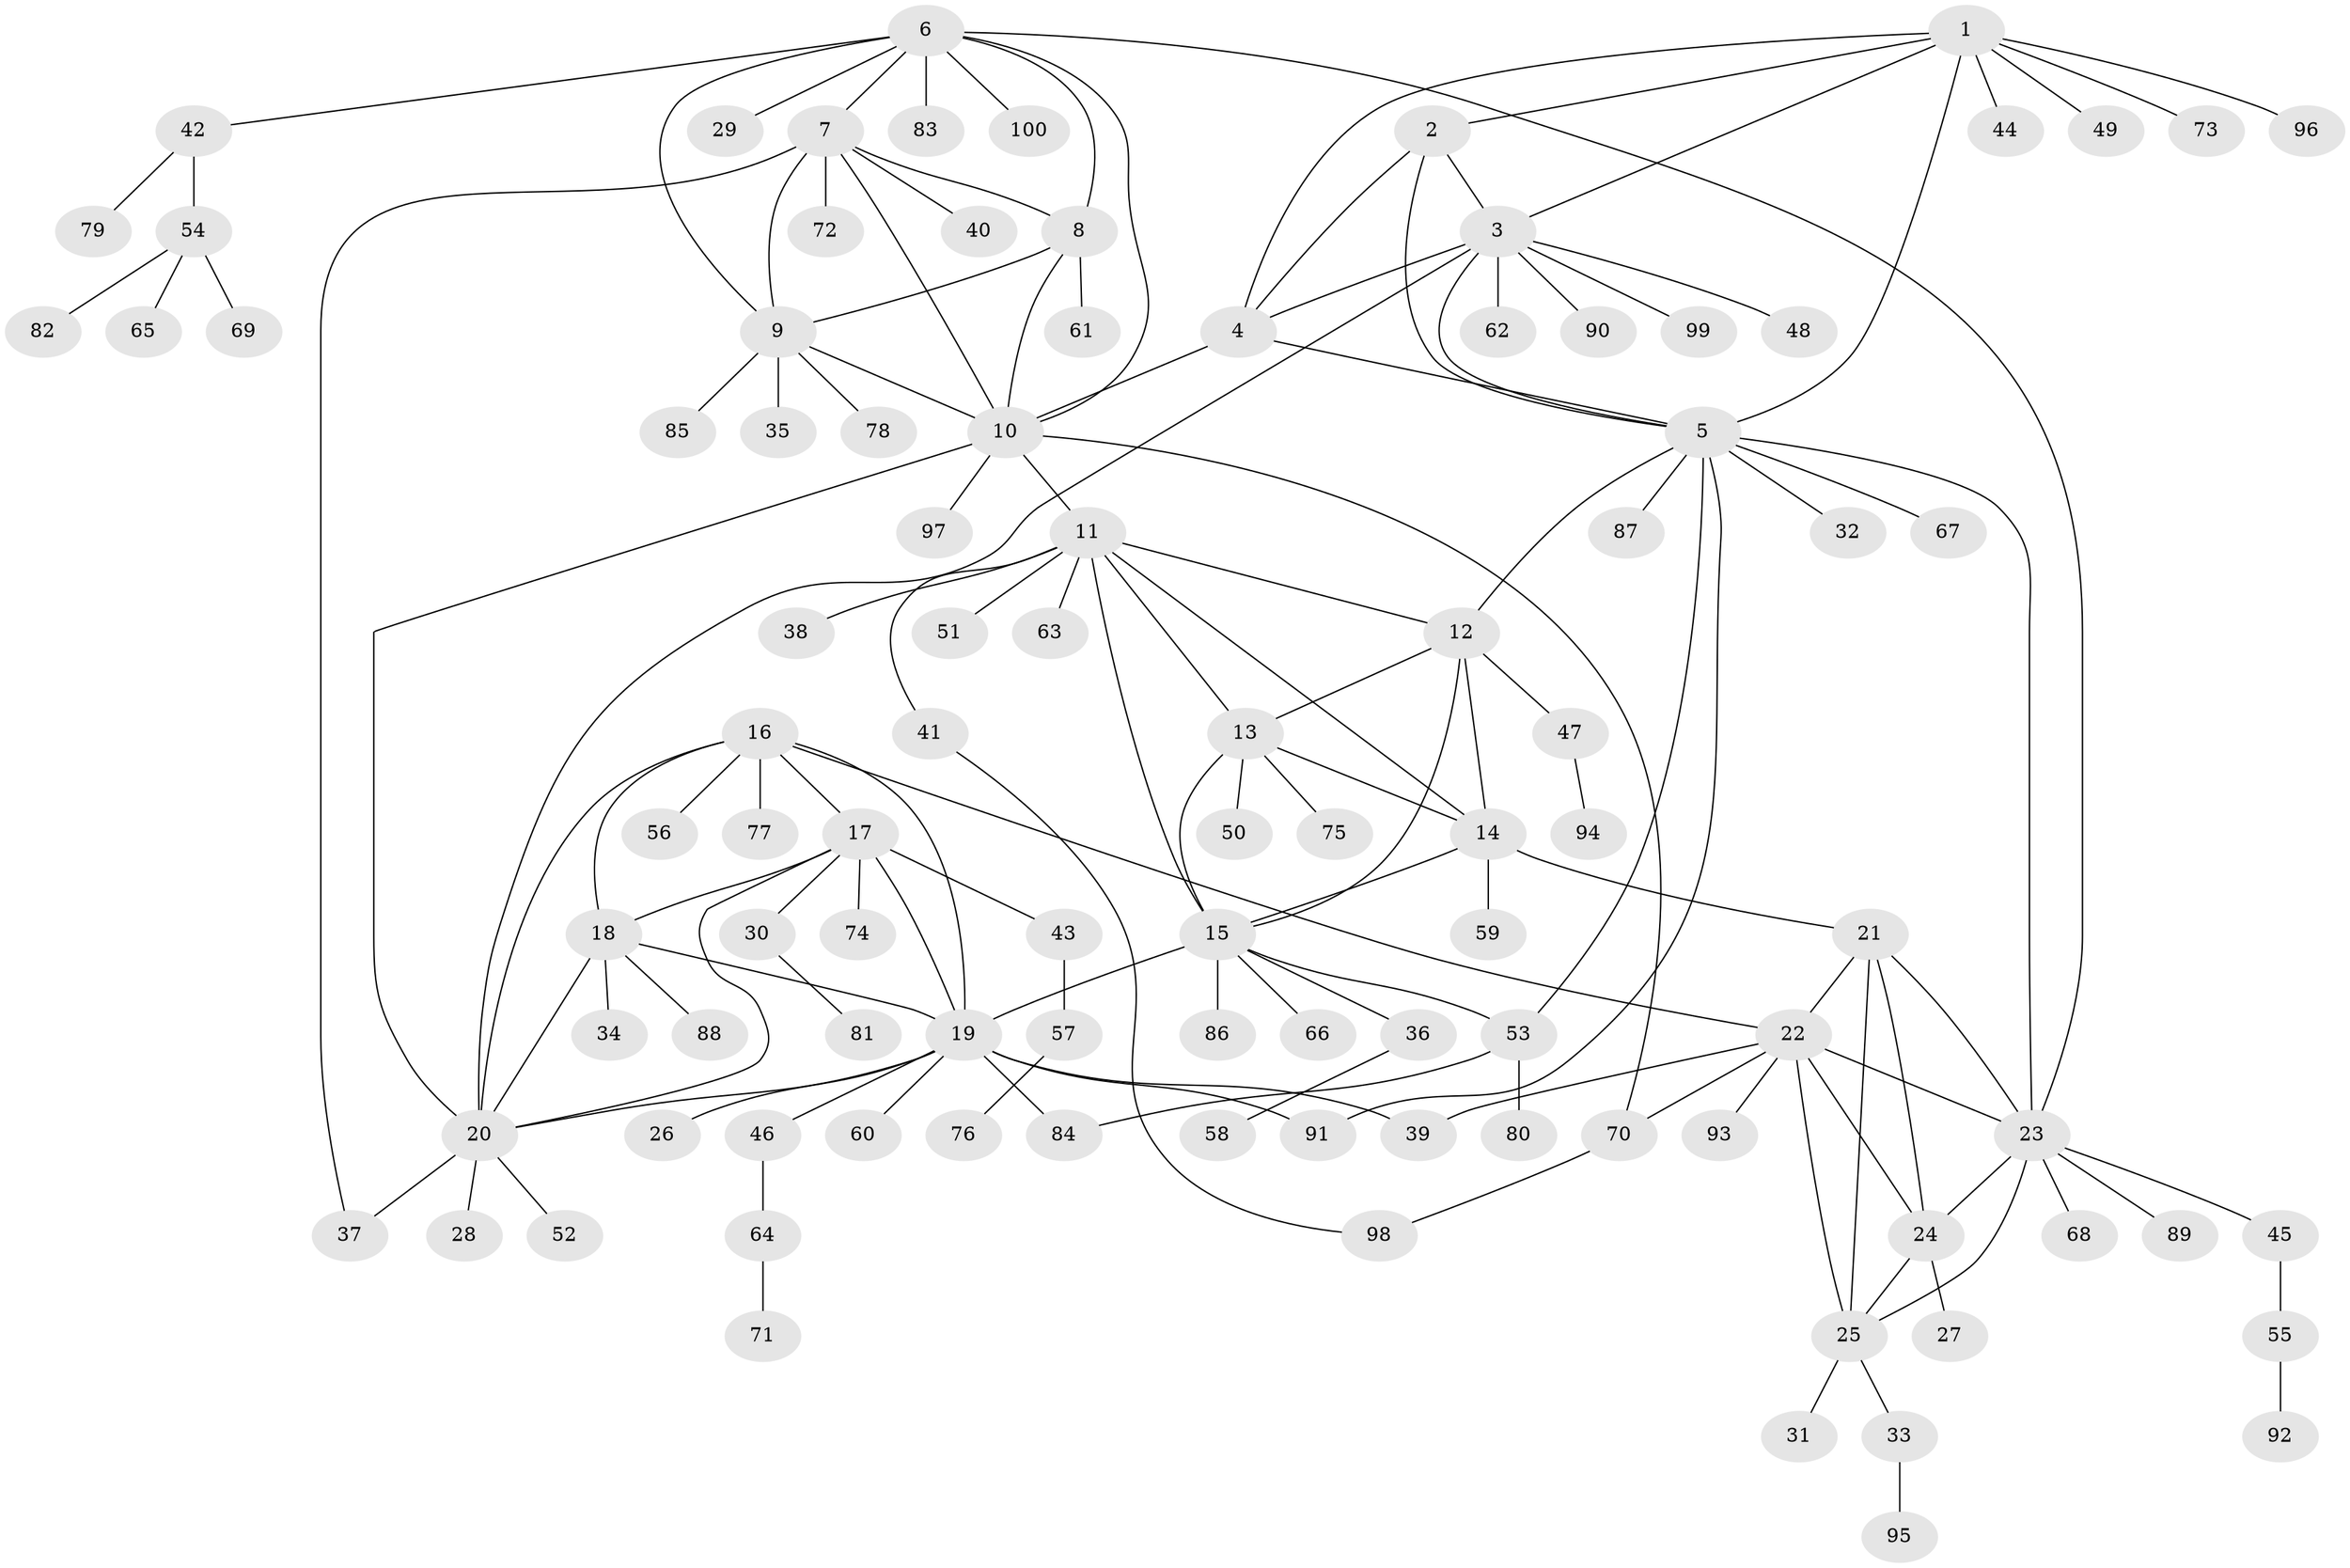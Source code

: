 // Generated by graph-tools (version 1.1) at 2025/50/03/09/25 03:50:32]
// undirected, 100 vertices, 142 edges
graph export_dot {
graph [start="1"]
  node [color=gray90,style=filled];
  1;
  2;
  3;
  4;
  5;
  6;
  7;
  8;
  9;
  10;
  11;
  12;
  13;
  14;
  15;
  16;
  17;
  18;
  19;
  20;
  21;
  22;
  23;
  24;
  25;
  26;
  27;
  28;
  29;
  30;
  31;
  32;
  33;
  34;
  35;
  36;
  37;
  38;
  39;
  40;
  41;
  42;
  43;
  44;
  45;
  46;
  47;
  48;
  49;
  50;
  51;
  52;
  53;
  54;
  55;
  56;
  57;
  58;
  59;
  60;
  61;
  62;
  63;
  64;
  65;
  66;
  67;
  68;
  69;
  70;
  71;
  72;
  73;
  74;
  75;
  76;
  77;
  78;
  79;
  80;
  81;
  82;
  83;
  84;
  85;
  86;
  87;
  88;
  89;
  90;
  91;
  92;
  93;
  94;
  95;
  96;
  97;
  98;
  99;
  100;
  1 -- 2;
  1 -- 3;
  1 -- 4;
  1 -- 5;
  1 -- 44;
  1 -- 49;
  1 -- 73;
  1 -- 96;
  2 -- 3;
  2 -- 4;
  2 -- 5;
  3 -- 4;
  3 -- 5;
  3 -- 20;
  3 -- 48;
  3 -- 62;
  3 -- 90;
  3 -- 99;
  4 -- 5;
  4 -- 10;
  5 -- 12;
  5 -- 23;
  5 -- 32;
  5 -- 53;
  5 -- 67;
  5 -- 87;
  5 -- 91;
  6 -- 7;
  6 -- 8;
  6 -- 9;
  6 -- 10;
  6 -- 23;
  6 -- 29;
  6 -- 42;
  6 -- 83;
  6 -- 100;
  7 -- 8;
  7 -- 9;
  7 -- 10;
  7 -- 37;
  7 -- 40;
  7 -- 72;
  8 -- 9;
  8 -- 10;
  8 -- 61;
  9 -- 10;
  9 -- 35;
  9 -- 78;
  9 -- 85;
  10 -- 11;
  10 -- 20;
  10 -- 70;
  10 -- 97;
  11 -- 12;
  11 -- 13;
  11 -- 14;
  11 -- 15;
  11 -- 38;
  11 -- 41;
  11 -- 51;
  11 -- 63;
  12 -- 13;
  12 -- 14;
  12 -- 15;
  12 -- 47;
  13 -- 14;
  13 -- 15;
  13 -- 50;
  13 -- 75;
  14 -- 15;
  14 -- 21;
  14 -- 59;
  15 -- 19;
  15 -- 36;
  15 -- 53;
  15 -- 66;
  15 -- 86;
  16 -- 17;
  16 -- 18;
  16 -- 19;
  16 -- 20;
  16 -- 22;
  16 -- 56;
  16 -- 77;
  17 -- 18;
  17 -- 19;
  17 -- 20;
  17 -- 30;
  17 -- 43;
  17 -- 74;
  18 -- 19;
  18 -- 20;
  18 -- 34;
  18 -- 88;
  19 -- 20;
  19 -- 26;
  19 -- 39;
  19 -- 46;
  19 -- 60;
  19 -- 84;
  19 -- 91;
  20 -- 28;
  20 -- 37;
  20 -- 52;
  21 -- 22;
  21 -- 23;
  21 -- 24;
  21 -- 25;
  22 -- 23;
  22 -- 24;
  22 -- 25;
  22 -- 39;
  22 -- 70;
  22 -- 93;
  23 -- 24;
  23 -- 25;
  23 -- 45;
  23 -- 68;
  23 -- 89;
  24 -- 25;
  24 -- 27;
  25 -- 31;
  25 -- 33;
  30 -- 81;
  33 -- 95;
  36 -- 58;
  41 -- 98;
  42 -- 54;
  42 -- 79;
  43 -- 57;
  45 -- 55;
  46 -- 64;
  47 -- 94;
  53 -- 80;
  53 -- 84;
  54 -- 65;
  54 -- 69;
  54 -- 82;
  55 -- 92;
  57 -- 76;
  64 -- 71;
  70 -- 98;
}
